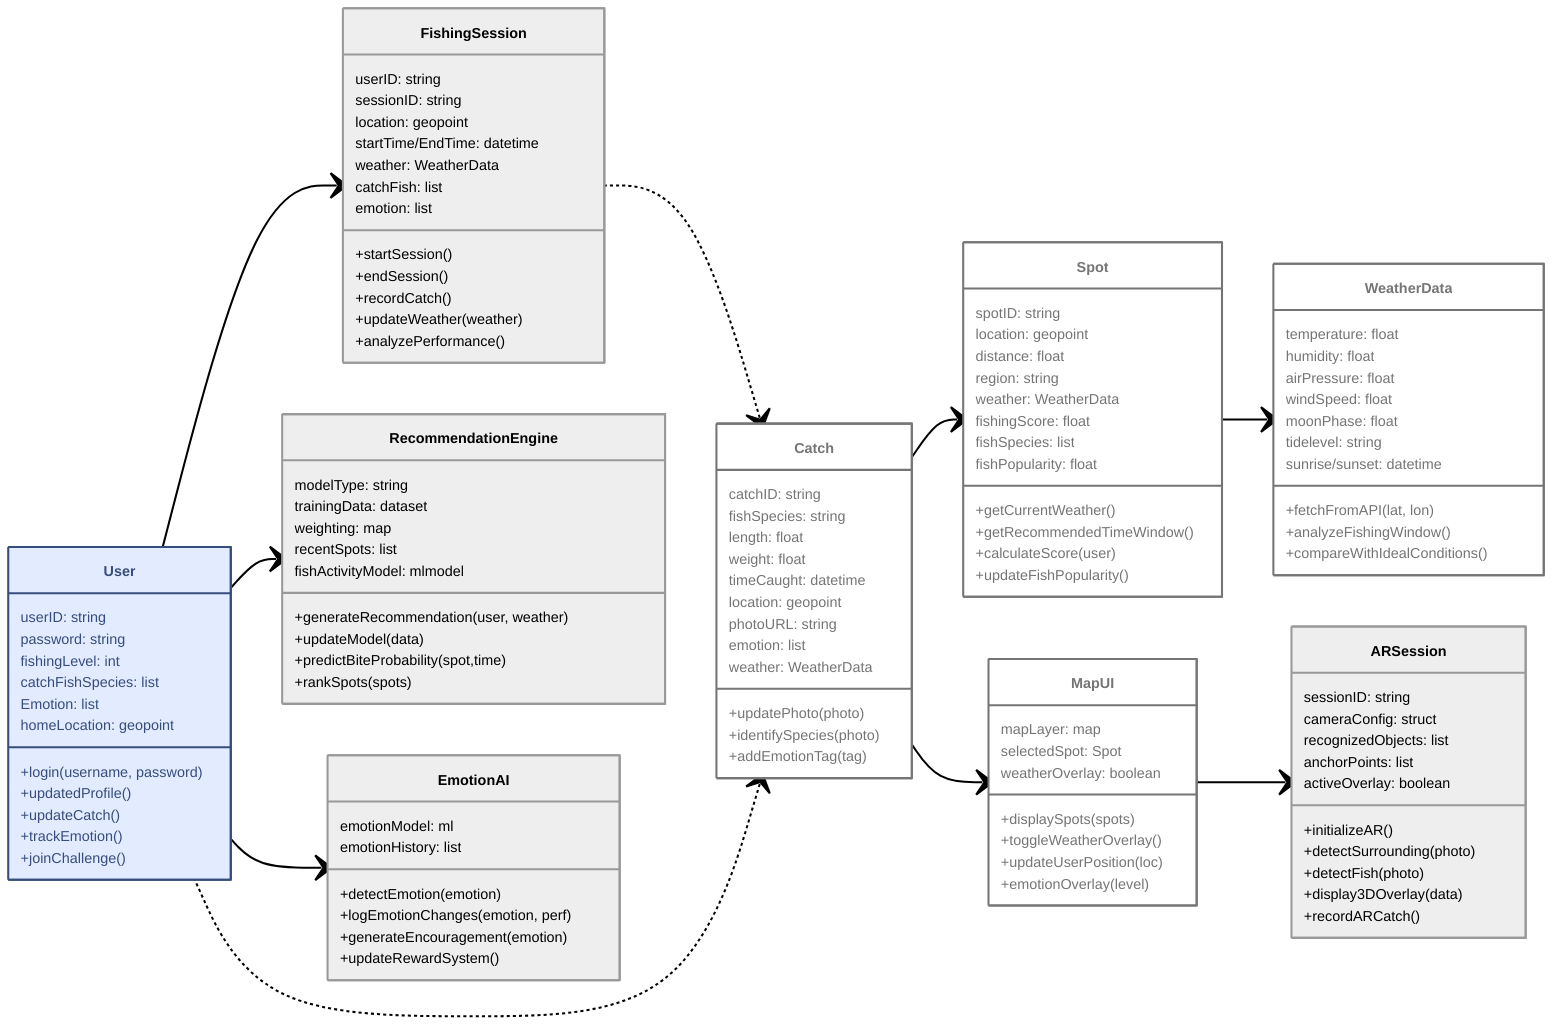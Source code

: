 ---
config:
  theme: redux
  layout: dagre
---
classDiagram
    direction RL
    
    class RecommendationEngine {
        modelType: string
        trainingData: dataset
        weighting: map
        recentSpots: list
        fishActivityModel: mlmodel
        +generateRecommendation(user, weather)
        +updateModel(data)
        +predictBiteProbability(spot,time)
        +rankSpots(spots)
    }
    
    class Spot {
        spotID: string
        location: geopoint
        distance: float
        region: string
        weather: WeatherData
        fishingScore: float
        fishSpecies: list
        fishPopularity: float
        +getCurrentWeather()
        +getRecommendedTimeWindow()
        +calculateScore(user)
        +updateFishPopularity()
    }
    
    class Catch {
        catchID: string
        fishSpecies: string
        length: float
        weight: float
        timeCaught: datetime
        location: geopoint
        photoURL: string
        emotion: list
        weather: WeatherData
        +updatePhoto(photo)
        +identifySpecies(photo)
        +addEmotionTag(tag)
    }
    
    class WeatherData {
        temperature: float
        humidity: float
        airPressure: float
        windSpeed: float
        moonPhase: float
        tidelevel: string
        sunrise/sunset: datetime
        +fetchFromAPI(lat, lon)
        +analyzeFishingWindow()
        +compareWithIdealConditions()
    }
    
    class User {
        userID: string
        password: string
        fishingLevel: int
        catchFishSpecies: list
        Emotion: list
        homeLocation: geopoint
        +login(username, password)
        +updatedProfile()
        +updateCatch()
        +trackEmotion()
        +joinChallenge()
    }
    
    class FishingSession {
        userID: string
        sessionID: string
        location: geopoint
        startTime/EndTime: datetime
        weather: WeatherData
        catchFish: list
        emotion: list
        +startSession()
        +endSession()
        +recordCatch()
        +updateWeather(weather)
        +analyzePerformance()
    }
    
    class EmotionAI {
        emotionModel: ml
        emotionHistory: list
        +detectEmotion(emotion)
        +logEmotionChanges(emotion, perf)
        +generateEncouragement(emotion)
        +updateRewardSystem()
    }
    
    class MapUI {
        mapLayer: map
        selectedSpot: Spot
        weatherOverlay: boolean
        +displaySpots(spots)
        +toggleWeatherOverlay()
        +updateUserPosition(loc)
        +emotionOverlay(level)
    }
    
    class ARSession {
        sessionID: string
        cameraConfig: struct
        recognizedObjects: list
        anchorPoints: list
        activeOverlay: boolean
        +initializeAR()
        +detectSurrounding(photo)
        +detectFish(photo)
        +display3DOverlay(data)
        +recordARCatch()
    }
    
    FishingSession <-- User
    RecommendationEngine <-- User
    EmotionAI <-- User
    Catch <.. User
    Spot <-- Catch
    WeatherData <-- Spot
    Catch <.. FishingSession
    MapUI <-- Catch
    ARSession <-- MapUI
    
    class RecommendationEngine:::Ash
    class Spot:::normal_class
    class Catch:::normal_class
    class WeatherData:::normal_class
    class User:::Sky
    class FishingSession:::Ash
    class EmotionAI:::Ash
    class MapUI:::normal_class
    class ARSession:::Ash
    
    classDef Aqua stroke:#46EDC8, fill:#DEFFF8, color:#378E7A
    classDef Sky stroke:#374D7C, fill:#E2EBFF, color:#374D7C
    classDef Ash stroke:#999999, fill:#EEEEEE, color:#000000
    classDef normal_class stroke:#757575, fill:#FFFFFF, color:#757575